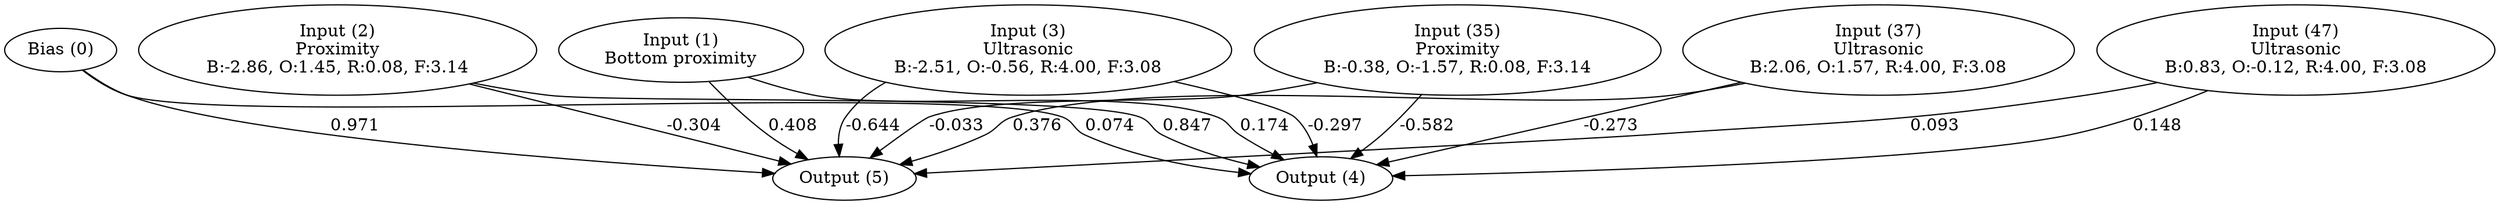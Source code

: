 digraph G {
  0 [ label="Bias (0)" ];
  1 [ label="Input (1)\nBottom proximity" ];
  2 [ label="Input (2)\nProximity\nB:-2.86, O:1.45, R:0.08, F:3.14" ];
  3 [ label="Input (3)\nUltrasonic\nB:-2.51, O:-0.56, R:4.00, F:3.08" ];
  35 [ label="Input (35)\nProximity\nB:-0.38, O:-1.57, R:0.08, F:3.14" ];
  37 [ label="Input (37)\nUltrasonic\nB:2.06, O:1.57, R:4.00, F:3.08" ];
  47 [ label="Input (47)\nUltrasonic\nB:0.83, O:-0.12, R:4.00, F:3.08" ];
  4 [ label="Output (4)" ];
  5 [ label="Output (5)" ];
  { rank=same 0 1 2 3 35 37 47 }
  { rank=same 4 5 }
  0 -> 4 [ label="0.074" ];
  0 -> 5 [ label="0.971" ];
  1 -> 4 [ label="0.174" ];
  1 -> 5 [ label="0.408" ];
  2 -> 4 [ label="0.847" ];
  2 -> 5 [ label="-0.304" ];
  3 -> 4 [ label="-0.297" ];
  3 -> 5 [ label="-0.644" ];
  35 -> 4 [ label="-0.582" ];
  35 -> 5 [ label="-0.033" ];
  37 -> 4 [ label="-0.273" ];
  37 -> 5 [ label="0.376" ];
  47 -> 4 [ label="0.148" ];
  47 -> 5 [ label="0.093" ];
}
